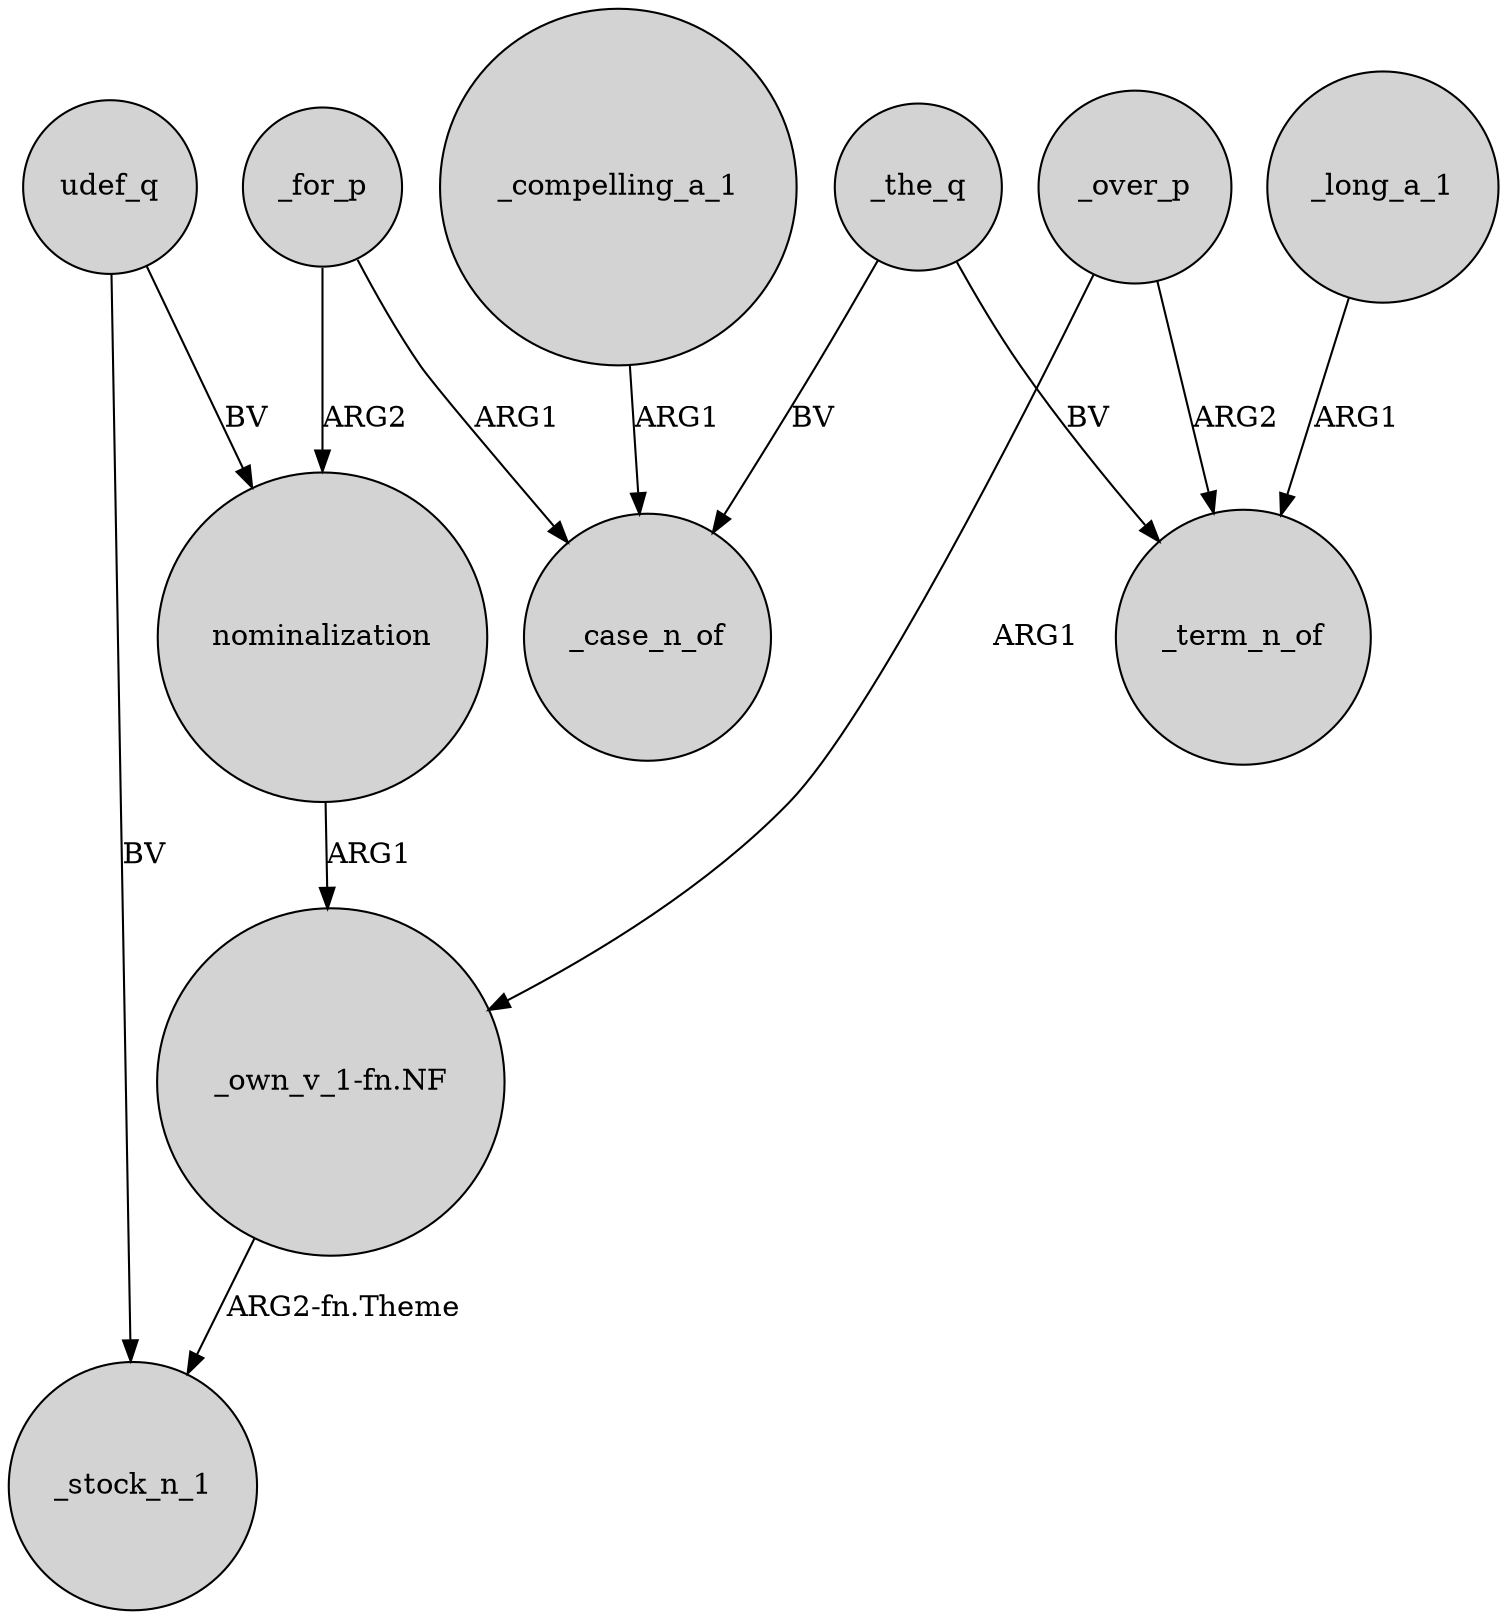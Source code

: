 digraph {
	node [shape=circle style=filled]
	_for_p -> nominalization [label=ARG2]
	_over_p -> _term_n_of [label=ARG2]
	udef_q -> _stock_n_1 [label=BV]
	udef_q -> nominalization [label=BV]
	nominalization -> "_own_v_1-fn.NF" [label=ARG1]
	_over_p -> "_own_v_1-fn.NF" [label=ARG1]
	_for_p -> _case_n_of [label=ARG1]
	"_own_v_1-fn.NF" -> _stock_n_1 [label="ARG2-fn.Theme"]
	_the_q -> _case_n_of [label=BV]
	_long_a_1 -> _term_n_of [label=ARG1]
	_compelling_a_1 -> _case_n_of [label=ARG1]
	_the_q -> _term_n_of [label=BV]
}
